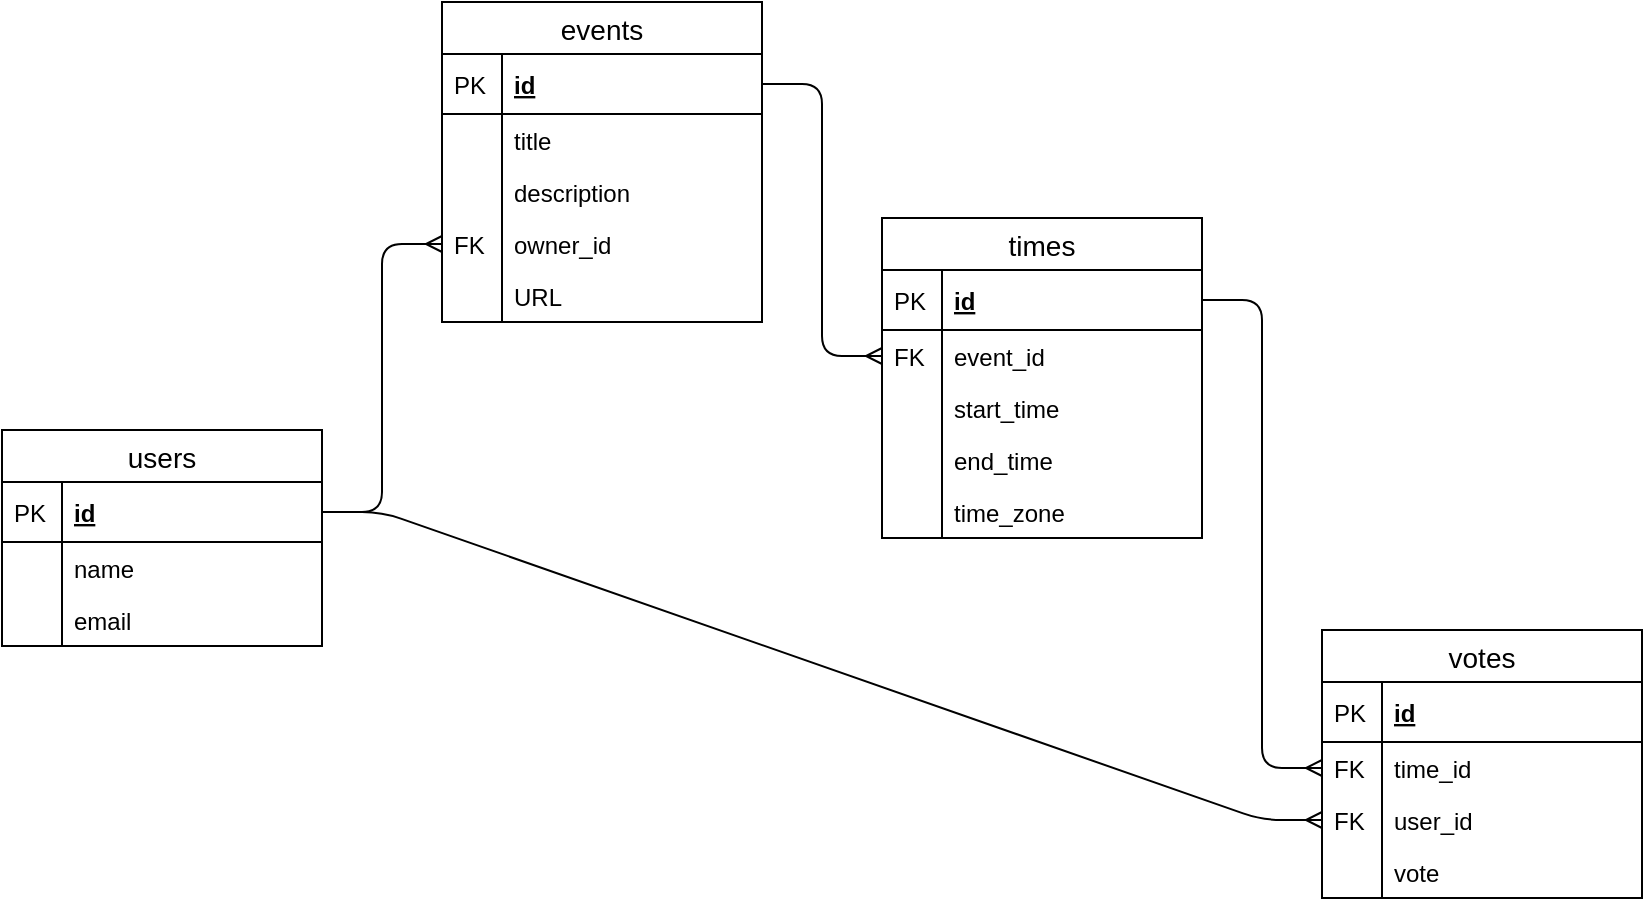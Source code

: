<mxfile version="12.9.7" type="github">
  <diagram id="C5RBs43oDa-KdzZeNtuy" name="Page-1">
    <mxGraphModel dx="1273" dy="658" grid="1" gridSize="10" guides="1" tooltips="1" connect="1" arrows="1" fold="1" page="1" pageScale="1" pageWidth="827" pageHeight="1169" math="0" shadow="0">
      <root>
        <mxCell id="WIyWlLk6GJQsqaUBKTNV-0" />
        <mxCell id="WIyWlLk6GJQsqaUBKTNV-1" parent="WIyWlLk6GJQsqaUBKTNV-0" />
        <mxCell id="_ewcM-NqU3cuId8VNTFL-47" value="" style="edgeStyle=entityRelationEdgeStyle;fontSize=12;html=1;endArrow=ERmany;exitX=1;exitY=0.5;exitDx=0;exitDy=0;entryX=0;entryY=0.5;entryDx=0;entryDy=0;" parent="WIyWlLk6GJQsqaUBKTNV-1" source="_ewcM-NqU3cuId8VNTFL-12" target="_ewcM-NqU3cuId8VNTFL-23" edge="1">
          <mxGeometry width="100" height="100" relative="1" as="geometry">
            <mxPoint x="407" y="474" as="sourcePoint" />
            <mxPoint x="507" y="374" as="targetPoint" />
          </mxGeometry>
        </mxCell>
        <mxCell id="_ewcM-NqU3cuId8VNTFL-48" value="" style="edgeStyle=entityRelationEdgeStyle;fontSize=12;html=1;endArrow=ERmany;entryX=0;entryY=0.5;entryDx=0;entryDy=0;exitX=1;exitY=0.5;exitDx=0;exitDy=0;" parent="WIyWlLk6GJQsqaUBKTNV-1" source="_ewcM-NqU3cuId8VNTFL-21" target="_ewcM-NqU3cuId8VNTFL-43" edge="1">
          <mxGeometry width="100" height="100" relative="1" as="geometry">
            <mxPoint x="674" y="277" as="sourcePoint" />
            <mxPoint x="774" y="325" as="targetPoint" />
          </mxGeometry>
        </mxCell>
        <mxCell id="_ewcM-NqU3cuId8VNTFL-49" value="" style="edgeStyle=entityRelationEdgeStyle;fontSize=12;html=1;endArrow=ERmany;exitX=1;exitY=0.5;exitDx=0;exitDy=0;entryX=0;entryY=0.5;entryDx=0;entryDy=0;" parent="WIyWlLk6GJQsqaUBKTNV-1" source="_ewcM-NqU3cuId8VNTFL-30" target="_ewcM-NqU3cuId8VNTFL-18" edge="1">
          <mxGeometry width="100" height="100" relative="1" as="geometry">
            <mxPoint x="97" y="257" as="sourcePoint" />
            <mxPoint x="167" y="305" as="targetPoint" />
          </mxGeometry>
        </mxCell>
        <mxCell id="_ewcM-NqU3cuId8VNTFL-50" value="" style="edgeStyle=entityRelationEdgeStyle;fontSize=12;html=1;endArrow=ERmany;exitX=1;exitY=0.5;exitDx=0;exitDy=0;entryX=0;entryY=0.5;entryDx=0;entryDy=0;" parent="WIyWlLk6GJQsqaUBKTNV-1" source="_ewcM-NqU3cuId8VNTFL-30" target="_ewcM-NqU3cuId8VNTFL-41" edge="1">
          <mxGeometry width="100" height="100" relative="1" as="geometry">
            <mxPoint x="97" y="265" as="sourcePoint" />
            <mxPoint x="657" y="514" as="targetPoint" />
          </mxGeometry>
        </mxCell>
        <mxCell id="_ewcM-NqU3cuId8VNTFL-11" value="events" style="swimlane;fontStyle=0;childLayout=stackLayout;horizontal=1;startSize=26;horizontalStack=0;resizeParent=1;resizeParentMax=0;resizeLast=0;collapsible=1;marginBottom=0;align=center;fontSize=14;" parent="WIyWlLk6GJQsqaUBKTNV-1" vertex="1">
          <mxGeometry x="227" y="80" width="160" height="160" as="geometry" />
        </mxCell>
        <mxCell id="_ewcM-NqU3cuId8VNTFL-12" value="id" style="shape=partialRectangle;top=0;left=0;right=0;bottom=1;align=left;verticalAlign=middle;fillColor=none;spacingLeft=34;spacingRight=4;overflow=hidden;rotatable=0;points=[[0,0.5],[1,0.5]];portConstraint=eastwest;dropTarget=0;fontStyle=5;fontSize=12;" parent="_ewcM-NqU3cuId8VNTFL-11" vertex="1">
          <mxGeometry y="26" width="160" height="30" as="geometry" />
        </mxCell>
        <mxCell id="_ewcM-NqU3cuId8VNTFL-13" value="PK" style="shape=partialRectangle;top=0;left=0;bottom=0;fillColor=none;align=left;verticalAlign=middle;spacingLeft=4;spacingRight=4;overflow=hidden;rotatable=0;points=[];portConstraint=eastwest;part=1;fontSize=12;" parent="_ewcM-NqU3cuId8VNTFL-12" vertex="1" connectable="0">
          <mxGeometry width="30" height="30" as="geometry" />
        </mxCell>
        <mxCell id="_ewcM-NqU3cuId8VNTFL-14" value="title" style="shape=partialRectangle;top=0;left=0;right=0;bottom=0;align=left;verticalAlign=top;fillColor=none;spacingLeft=34;spacingRight=4;overflow=hidden;rotatable=0;points=[[0,0.5],[1,0.5]];portConstraint=eastwest;dropTarget=0;fontSize=12;" parent="_ewcM-NqU3cuId8VNTFL-11" vertex="1">
          <mxGeometry y="56" width="160" height="26" as="geometry" />
        </mxCell>
        <mxCell id="_ewcM-NqU3cuId8VNTFL-15" value="" style="shape=partialRectangle;top=0;left=0;bottom=0;fillColor=none;align=left;verticalAlign=top;spacingLeft=4;spacingRight=4;overflow=hidden;rotatable=0;points=[];portConstraint=eastwest;part=1;fontSize=12;" parent="_ewcM-NqU3cuId8VNTFL-14" vertex="1" connectable="0">
          <mxGeometry width="30" height="26" as="geometry" />
        </mxCell>
        <mxCell id="_ewcM-NqU3cuId8VNTFL-16" value="description" style="shape=partialRectangle;top=0;left=0;right=0;bottom=0;align=left;verticalAlign=top;fillColor=none;spacingLeft=34;spacingRight=4;overflow=hidden;rotatable=0;points=[[0,0.5],[1,0.5]];portConstraint=eastwest;dropTarget=0;fontSize=12;" parent="_ewcM-NqU3cuId8VNTFL-11" vertex="1">
          <mxGeometry y="82" width="160" height="26" as="geometry" />
        </mxCell>
        <mxCell id="_ewcM-NqU3cuId8VNTFL-17" value="" style="shape=partialRectangle;top=0;left=0;bottom=0;fillColor=none;align=left;verticalAlign=top;spacingLeft=4;spacingRight=4;overflow=hidden;rotatable=0;points=[];portConstraint=eastwest;part=1;fontSize=12;" parent="_ewcM-NqU3cuId8VNTFL-16" vertex="1" connectable="0">
          <mxGeometry width="30" height="26" as="geometry" />
        </mxCell>
        <mxCell id="_ewcM-NqU3cuId8VNTFL-18" value="owner_id" style="shape=partialRectangle;top=0;left=0;right=0;bottom=0;align=left;verticalAlign=top;fillColor=none;spacingLeft=34;spacingRight=4;overflow=hidden;rotatable=0;points=[[0,0.5],[1,0.5]];portConstraint=eastwest;dropTarget=0;fontSize=12;" parent="_ewcM-NqU3cuId8VNTFL-11" vertex="1">
          <mxGeometry y="108" width="160" height="26" as="geometry" />
        </mxCell>
        <mxCell id="_ewcM-NqU3cuId8VNTFL-19" value="FK" style="shape=partialRectangle;top=0;left=0;bottom=0;fillColor=none;align=left;verticalAlign=top;spacingLeft=4;spacingRight=4;overflow=hidden;rotatable=0;points=[];portConstraint=eastwest;part=1;fontSize=12;" parent="_ewcM-NqU3cuId8VNTFL-18" vertex="1" connectable="0">
          <mxGeometry width="30" height="26" as="geometry" />
        </mxCell>
        <mxCell id="_ewcM-NqU3cuId8VNTFL-51" value="URL" style="shape=partialRectangle;top=0;left=0;right=0;bottom=0;align=left;verticalAlign=top;fillColor=none;spacingLeft=34;spacingRight=4;overflow=hidden;rotatable=0;points=[[0,0.5],[1,0.5]];portConstraint=eastwest;dropTarget=0;fontSize=12;" parent="_ewcM-NqU3cuId8VNTFL-11" vertex="1">
          <mxGeometry y="134" width="160" height="26" as="geometry" />
        </mxCell>
        <mxCell id="_ewcM-NqU3cuId8VNTFL-52" value="" style="shape=partialRectangle;top=0;left=0;bottom=0;fillColor=none;align=left;verticalAlign=top;spacingLeft=4;spacingRight=4;overflow=hidden;rotatable=0;points=[];portConstraint=eastwest;part=1;fontSize=12;" parent="_ewcM-NqU3cuId8VNTFL-51" vertex="1" connectable="0">
          <mxGeometry width="30" height="26" as="geometry" />
        </mxCell>
        <mxCell id="_ewcM-NqU3cuId8VNTFL-29" value="users" style="swimlane;fontStyle=0;childLayout=stackLayout;horizontal=1;startSize=26;horizontalStack=0;resizeParent=1;resizeParentMax=0;resizeLast=0;collapsible=1;marginBottom=0;align=center;fontSize=14;" parent="WIyWlLk6GJQsqaUBKTNV-1" vertex="1">
          <mxGeometry x="7" y="294" width="160" height="108" as="geometry" />
        </mxCell>
        <mxCell id="_ewcM-NqU3cuId8VNTFL-30" value="id" style="shape=partialRectangle;top=0;left=0;right=0;bottom=1;align=left;verticalAlign=middle;fillColor=none;spacingLeft=34;spacingRight=4;overflow=hidden;rotatable=0;points=[[0,0.5],[1,0.5]];portConstraint=eastwest;dropTarget=0;fontStyle=5;fontSize=12;" parent="_ewcM-NqU3cuId8VNTFL-29" vertex="1">
          <mxGeometry y="26" width="160" height="30" as="geometry" />
        </mxCell>
        <mxCell id="_ewcM-NqU3cuId8VNTFL-31" value="PK" style="shape=partialRectangle;top=0;left=0;bottom=0;fillColor=none;align=left;verticalAlign=middle;spacingLeft=4;spacingRight=4;overflow=hidden;rotatable=0;points=[];portConstraint=eastwest;part=1;fontSize=12;" parent="_ewcM-NqU3cuId8VNTFL-30" vertex="1" connectable="0">
          <mxGeometry width="30" height="30" as="geometry" />
        </mxCell>
        <mxCell id="_ewcM-NqU3cuId8VNTFL-32" value="name" style="shape=partialRectangle;top=0;left=0;right=0;bottom=0;align=left;verticalAlign=top;fillColor=none;spacingLeft=34;spacingRight=4;overflow=hidden;rotatable=0;points=[[0,0.5],[1,0.5]];portConstraint=eastwest;dropTarget=0;fontSize=12;" parent="_ewcM-NqU3cuId8VNTFL-29" vertex="1">
          <mxGeometry y="56" width="160" height="26" as="geometry" />
        </mxCell>
        <mxCell id="_ewcM-NqU3cuId8VNTFL-33" value="" style="shape=partialRectangle;top=0;left=0;bottom=0;fillColor=none;align=left;verticalAlign=top;spacingLeft=4;spacingRight=4;overflow=hidden;rotatable=0;points=[];portConstraint=eastwest;part=1;fontSize=12;" parent="_ewcM-NqU3cuId8VNTFL-32" vertex="1" connectable="0">
          <mxGeometry width="30" height="26" as="geometry" />
        </mxCell>
        <mxCell id="_ewcM-NqU3cuId8VNTFL-34" value="email" style="shape=partialRectangle;top=0;left=0;right=0;bottom=0;align=left;verticalAlign=top;fillColor=none;spacingLeft=34;spacingRight=4;overflow=hidden;rotatable=0;points=[[0,0.5],[1,0.5]];portConstraint=eastwest;dropTarget=0;fontSize=12;" parent="_ewcM-NqU3cuId8VNTFL-29" vertex="1">
          <mxGeometry y="82" width="160" height="26" as="geometry" />
        </mxCell>
        <mxCell id="_ewcM-NqU3cuId8VNTFL-35" value="" style="shape=partialRectangle;top=0;left=0;bottom=0;fillColor=none;align=left;verticalAlign=top;spacingLeft=4;spacingRight=4;overflow=hidden;rotatable=0;points=[];portConstraint=eastwest;part=1;fontSize=12;" parent="_ewcM-NqU3cuId8VNTFL-34" vertex="1" connectable="0">
          <mxGeometry width="30" height="26" as="geometry" />
        </mxCell>
        <mxCell id="_ewcM-NqU3cuId8VNTFL-20" value="times" style="swimlane;fontStyle=0;childLayout=stackLayout;horizontal=1;startSize=26;horizontalStack=0;resizeParent=1;resizeParentMax=0;resizeLast=0;collapsible=1;marginBottom=0;align=center;fontSize=14;" parent="WIyWlLk6GJQsqaUBKTNV-1" vertex="1">
          <mxGeometry x="447" y="188" width="160" height="160" as="geometry" />
        </mxCell>
        <mxCell id="_ewcM-NqU3cuId8VNTFL-21" value="id" style="shape=partialRectangle;top=0;left=0;right=0;bottom=1;align=left;verticalAlign=middle;fillColor=none;spacingLeft=34;spacingRight=4;overflow=hidden;rotatable=0;points=[[0,0.5],[1,0.5]];portConstraint=eastwest;dropTarget=0;fontStyle=5;fontSize=12;" parent="_ewcM-NqU3cuId8VNTFL-20" vertex="1">
          <mxGeometry y="26" width="160" height="30" as="geometry" />
        </mxCell>
        <mxCell id="_ewcM-NqU3cuId8VNTFL-22" value="PK" style="shape=partialRectangle;top=0;left=0;bottom=0;fillColor=none;align=left;verticalAlign=middle;spacingLeft=4;spacingRight=4;overflow=hidden;rotatable=0;points=[];portConstraint=eastwest;part=1;fontSize=12;" parent="_ewcM-NqU3cuId8VNTFL-21" vertex="1" connectable="0">
          <mxGeometry width="30" height="30" as="geometry" />
        </mxCell>
        <mxCell id="_ewcM-NqU3cuId8VNTFL-23" value="event_id" style="shape=partialRectangle;top=0;left=0;right=0;bottom=0;align=left;verticalAlign=top;fillColor=none;spacingLeft=34;spacingRight=4;overflow=hidden;rotatable=0;points=[[0,0.5],[1,0.5]];portConstraint=eastwest;dropTarget=0;fontSize=12;" parent="_ewcM-NqU3cuId8VNTFL-20" vertex="1">
          <mxGeometry y="56" width="160" height="26" as="geometry" />
        </mxCell>
        <mxCell id="_ewcM-NqU3cuId8VNTFL-24" value="FK" style="shape=partialRectangle;top=0;left=0;bottom=0;fillColor=none;align=left;verticalAlign=top;spacingLeft=4;spacingRight=4;overflow=hidden;rotatable=0;points=[];portConstraint=eastwest;part=1;fontSize=12;" parent="_ewcM-NqU3cuId8VNTFL-23" vertex="1" connectable="0">
          <mxGeometry width="30" height="26" as="geometry" />
        </mxCell>
        <mxCell id="_ewcM-NqU3cuId8VNTFL-25" value="start_time" style="shape=partialRectangle;top=0;left=0;right=0;bottom=0;align=left;verticalAlign=top;fillColor=none;spacingLeft=34;spacingRight=4;overflow=hidden;rotatable=0;points=[[0,0.5],[1,0.5]];portConstraint=eastwest;dropTarget=0;fontSize=12;" parent="_ewcM-NqU3cuId8VNTFL-20" vertex="1">
          <mxGeometry y="82" width="160" height="26" as="geometry" />
        </mxCell>
        <mxCell id="_ewcM-NqU3cuId8VNTFL-26" value="" style="shape=partialRectangle;top=0;left=0;bottom=0;fillColor=none;align=left;verticalAlign=top;spacingLeft=4;spacingRight=4;overflow=hidden;rotatable=0;points=[];portConstraint=eastwest;part=1;fontSize=12;" parent="_ewcM-NqU3cuId8VNTFL-25" vertex="1" connectable="0">
          <mxGeometry width="30" height="26" as="geometry" />
        </mxCell>
        <mxCell id="_ewcM-NqU3cuId8VNTFL-27" value="end_time" style="shape=partialRectangle;top=0;left=0;right=0;bottom=0;align=left;verticalAlign=top;fillColor=none;spacingLeft=34;spacingRight=4;overflow=hidden;rotatable=0;points=[[0,0.5],[1,0.5]];portConstraint=eastwest;dropTarget=0;fontSize=12;" parent="_ewcM-NqU3cuId8VNTFL-20" vertex="1">
          <mxGeometry y="108" width="160" height="26" as="geometry" />
        </mxCell>
        <mxCell id="_ewcM-NqU3cuId8VNTFL-28" value="" style="shape=partialRectangle;top=0;left=0;bottom=0;fillColor=none;align=left;verticalAlign=top;spacingLeft=4;spacingRight=4;overflow=hidden;rotatable=0;points=[];portConstraint=eastwest;part=1;fontSize=12;" parent="_ewcM-NqU3cuId8VNTFL-27" vertex="1" connectable="0">
          <mxGeometry width="30" height="26" as="geometry" />
        </mxCell>
        <mxCell id="SPw6MXwowprqdp6wUiKp-0" value="time_zone" style="shape=partialRectangle;top=0;left=0;right=0;bottom=0;align=left;verticalAlign=top;fillColor=none;spacingLeft=34;spacingRight=4;overflow=hidden;rotatable=0;points=[[0,0.5],[1,0.5]];portConstraint=eastwest;dropTarget=0;fontSize=12;" vertex="1" parent="_ewcM-NqU3cuId8VNTFL-20">
          <mxGeometry y="134" width="160" height="26" as="geometry" />
        </mxCell>
        <mxCell id="SPw6MXwowprqdp6wUiKp-1" value="" style="shape=partialRectangle;top=0;left=0;bottom=0;fillColor=none;align=left;verticalAlign=top;spacingLeft=4;spacingRight=4;overflow=hidden;rotatable=0;points=[];portConstraint=eastwest;part=1;fontSize=12;" vertex="1" connectable="0" parent="SPw6MXwowprqdp6wUiKp-0">
          <mxGeometry width="30" height="26" as="geometry" />
        </mxCell>
        <mxCell id="_ewcM-NqU3cuId8VNTFL-38" value="votes" style="swimlane;fontStyle=0;childLayout=stackLayout;horizontal=1;startSize=26;horizontalStack=0;resizeParent=1;resizeParentMax=0;resizeLast=0;collapsible=1;marginBottom=0;align=center;fontSize=14;" parent="WIyWlLk6GJQsqaUBKTNV-1" vertex="1">
          <mxGeometry x="667" y="394" width="160" height="134" as="geometry" />
        </mxCell>
        <mxCell id="_ewcM-NqU3cuId8VNTFL-39" value="id" style="shape=partialRectangle;top=0;left=0;right=0;bottom=1;align=left;verticalAlign=middle;fillColor=none;spacingLeft=34;spacingRight=4;overflow=hidden;rotatable=0;points=[[0,0.5],[1,0.5]];portConstraint=eastwest;dropTarget=0;fontStyle=5;fontSize=12;" parent="_ewcM-NqU3cuId8VNTFL-38" vertex="1">
          <mxGeometry y="26" width="160" height="30" as="geometry" />
        </mxCell>
        <mxCell id="_ewcM-NqU3cuId8VNTFL-40" value="PK" style="shape=partialRectangle;top=0;left=0;bottom=0;fillColor=none;align=left;verticalAlign=middle;spacingLeft=4;spacingRight=4;overflow=hidden;rotatable=0;points=[];portConstraint=eastwest;part=1;fontSize=12;" parent="_ewcM-NqU3cuId8VNTFL-39" vertex="1" connectable="0">
          <mxGeometry width="30" height="30" as="geometry" />
        </mxCell>
        <mxCell id="_ewcM-NqU3cuId8VNTFL-43" value="time_id" style="shape=partialRectangle;top=0;left=0;right=0;bottom=0;align=left;verticalAlign=top;fillColor=none;spacingLeft=34;spacingRight=4;overflow=hidden;rotatable=0;points=[[0,0.5],[1,0.5]];portConstraint=eastwest;dropTarget=0;fontSize=12;" parent="_ewcM-NqU3cuId8VNTFL-38" vertex="1">
          <mxGeometry y="56" width="160" height="26" as="geometry" />
        </mxCell>
        <mxCell id="_ewcM-NqU3cuId8VNTFL-44" value="FK" style="shape=partialRectangle;top=0;left=0;bottom=0;fillColor=none;align=left;verticalAlign=top;spacingLeft=4;spacingRight=4;overflow=hidden;rotatable=0;points=[];portConstraint=eastwest;part=1;fontSize=12;" parent="_ewcM-NqU3cuId8VNTFL-43" vertex="1" connectable="0">
          <mxGeometry width="30" height="26" as="geometry" />
        </mxCell>
        <mxCell id="_ewcM-NqU3cuId8VNTFL-41" value="user_id" style="shape=partialRectangle;top=0;left=0;right=0;bottom=0;align=left;verticalAlign=top;fillColor=none;spacingLeft=34;spacingRight=4;overflow=hidden;rotatable=0;points=[[0,0.5],[1,0.5]];portConstraint=eastwest;dropTarget=0;fontSize=12;" parent="_ewcM-NqU3cuId8VNTFL-38" vertex="1">
          <mxGeometry y="82" width="160" height="26" as="geometry" />
        </mxCell>
        <mxCell id="_ewcM-NqU3cuId8VNTFL-42" value="FK" style="shape=partialRectangle;top=0;left=0;bottom=0;fillColor=none;align=left;verticalAlign=top;spacingLeft=4;spacingRight=4;overflow=hidden;rotatable=0;points=[];portConstraint=eastwest;part=1;fontSize=12;" parent="_ewcM-NqU3cuId8VNTFL-41" vertex="1" connectable="0">
          <mxGeometry width="30" height="26" as="geometry" />
        </mxCell>
        <mxCell id="_ewcM-NqU3cuId8VNTFL-45" value="vote" style="shape=partialRectangle;top=0;left=0;right=0;bottom=0;align=left;verticalAlign=top;fillColor=none;spacingLeft=34;spacingRight=4;overflow=hidden;rotatable=0;points=[[0,0.5],[1,0.5]];portConstraint=eastwest;dropTarget=0;fontSize=12;" parent="_ewcM-NqU3cuId8VNTFL-38" vertex="1">
          <mxGeometry y="108" width="160" height="26" as="geometry" />
        </mxCell>
        <mxCell id="_ewcM-NqU3cuId8VNTFL-46" value="" style="shape=partialRectangle;top=0;left=0;bottom=0;fillColor=none;align=left;verticalAlign=top;spacingLeft=4;spacingRight=4;overflow=hidden;rotatable=0;points=[];portConstraint=eastwest;part=1;fontSize=12;" parent="_ewcM-NqU3cuId8VNTFL-45" vertex="1" connectable="0">
          <mxGeometry width="30" height="26" as="geometry" />
        </mxCell>
      </root>
    </mxGraphModel>
  </diagram>
</mxfile>
